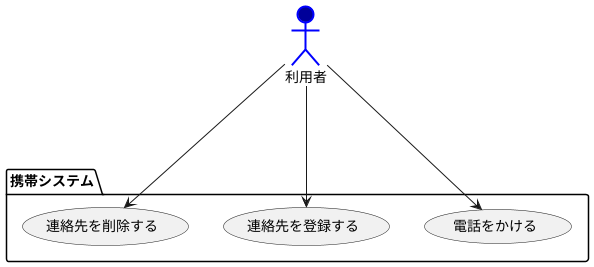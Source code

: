 @startuml ユースケース図
' left to right direction
actor 利用者 #000099;line:Blue;line.bold;
package 携帯システム {
usecase 連絡先を登録する
usecase 電話をかける
usecase 連絡先を削除する
}
利用者 ---> 連絡先を登録する
利用者 --> 電話をかける
利用者 -> 連絡先を削除する
@enduml
